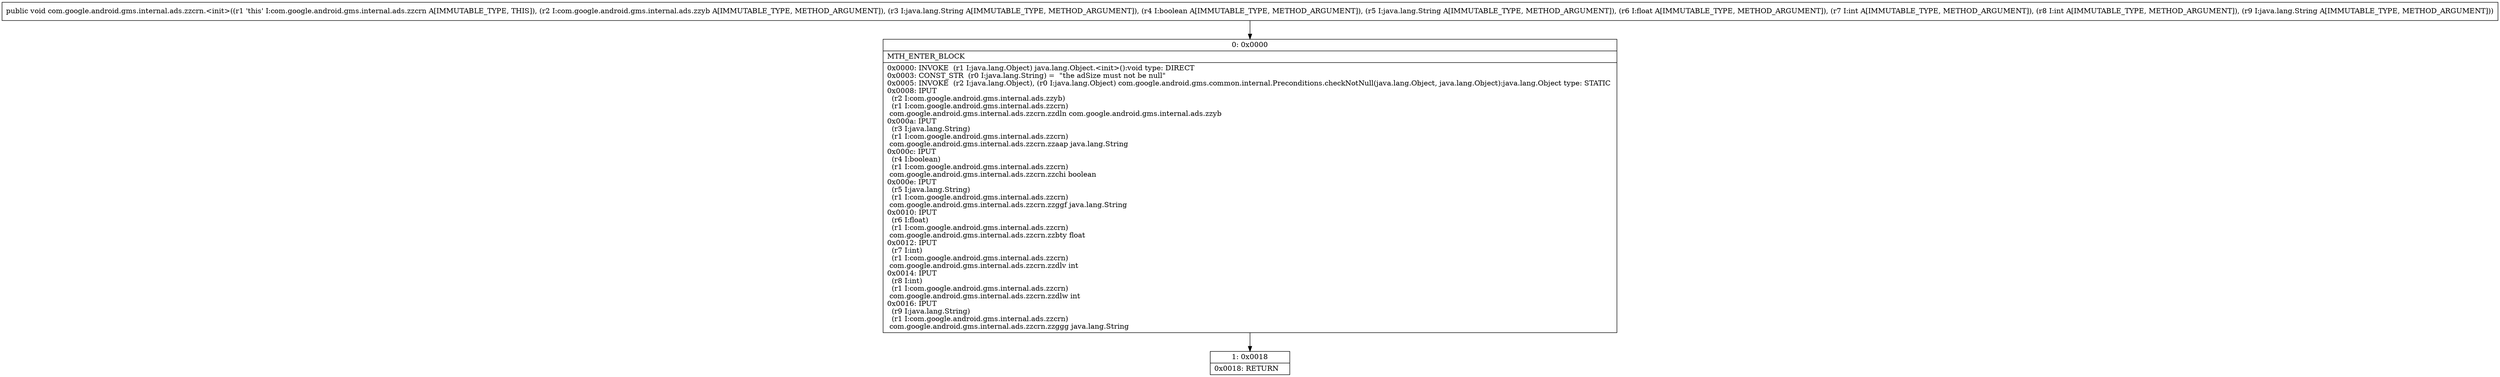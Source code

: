 digraph "CFG forcom.google.android.gms.internal.ads.zzcrn.\<init\>(Lcom\/google\/android\/gms\/internal\/ads\/zzyb;Ljava\/lang\/String;ZLjava\/lang\/String;FIILjava\/lang\/String;)V" {
Node_0 [shape=record,label="{0\:\ 0x0000|MTH_ENTER_BLOCK\l|0x0000: INVOKE  (r1 I:java.lang.Object) java.lang.Object.\<init\>():void type: DIRECT \l0x0003: CONST_STR  (r0 I:java.lang.String) =  \"the adSize must not be null\" \l0x0005: INVOKE  (r2 I:java.lang.Object), (r0 I:java.lang.Object) com.google.android.gms.common.internal.Preconditions.checkNotNull(java.lang.Object, java.lang.Object):java.lang.Object type: STATIC \l0x0008: IPUT  \l  (r2 I:com.google.android.gms.internal.ads.zzyb)\l  (r1 I:com.google.android.gms.internal.ads.zzcrn)\l com.google.android.gms.internal.ads.zzcrn.zzdln com.google.android.gms.internal.ads.zzyb \l0x000a: IPUT  \l  (r3 I:java.lang.String)\l  (r1 I:com.google.android.gms.internal.ads.zzcrn)\l com.google.android.gms.internal.ads.zzcrn.zzaap java.lang.String \l0x000c: IPUT  \l  (r4 I:boolean)\l  (r1 I:com.google.android.gms.internal.ads.zzcrn)\l com.google.android.gms.internal.ads.zzcrn.zzchi boolean \l0x000e: IPUT  \l  (r5 I:java.lang.String)\l  (r1 I:com.google.android.gms.internal.ads.zzcrn)\l com.google.android.gms.internal.ads.zzcrn.zzggf java.lang.String \l0x0010: IPUT  \l  (r6 I:float)\l  (r1 I:com.google.android.gms.internal.ads.zzcrn)\l com.google.android.gms.internal.ads.zzcrn.zzbty float \l0x0012: IPUT  \l  (r7 I:int)\l  (r1 I:com.google.android.gms.internal.ads.zzcrn)\l com.google.android.gms.internal.ads.zzcrn.zzdlv int \l0x0014: IPUT  \l  (r8 I:int)\l  (r1 I:com.google.android.gms.internal.ads.zzcrn)\l com.google.android.gms.internal.ads.zzcrn.zzdlw int \l0x0016: IPUT  \l  (r9 I:java.lang.String)\l  (r1 I:com.google.android.gms.internal.ads.zzcrn)\l com.google.android.gms.internal.ads.zzcrn.zzggg java.lang.String \l}"];
Node_1 [shape=record,label="{1\:\ 0x0018|0x0018: RETURN   \l}"];
MethodNode[shape=record,label="{public void com.google.android.gms.internal.ads.zzcrn.\<init\>((r1 'this' I:com.google.android.gms.internal.ads.zzcrn A[IMMUTABLE_TYPE, THIS]), (r2 I:com.google.android.gms.internal.ads.zzyb A[IMMUTABLE_TYPE, METHOD_ARGUMENT]), (r3 I:java.lang.String A[IMMUTABLE_TYPE, METHOD_ARGUMENT]), (r4 I:boolean A[IMMUTABLE_TYPE, METHOD_ARGUMENT]), (r5 I:java.lang.String A[IMMUTABLE_TYPE, METHOD_ARGUMENT]), (r6 I:float A[IMMUTABLE_TYPE, METHOD_ARGUMENT]), (r7 I:int A[IMMUTABLE_TYPE, METHOD_ARGUMENT]), (r8 I:int A[IMMUTABLE_TYPE, METHOD_ARGUMENT]), (r9 I:java.lang.String A[IMMUTABLE_TYPE, METHOD_ARGUMENT])) }"];
MethodNode -> Node_0;
Node_0 -> Node_1;
}

